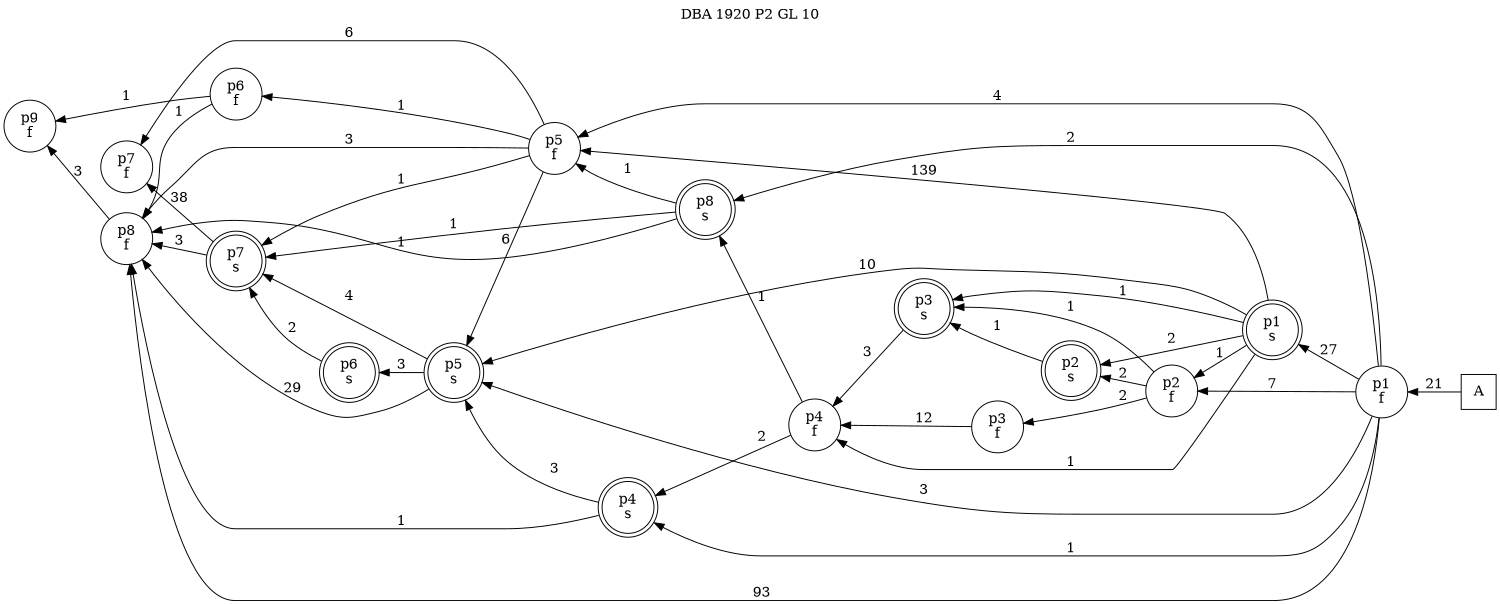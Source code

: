 digraph DBA_1920_P2_GL_10_GOOD {
labelloc="tl"
label= " DBA 1920 P2 GL 10 "
rankdir="RL";
graph [ size=" 10 , 10 !"]

"A" [shape="square" label="A"]
"p1_f" [shape="circle" label="p1
f"]
"p2_f" [shape="circle" label="p2
f"]
"p3_f" [shape="circle" label="p3
f"]
"p1_s" [shape="doublecircle" label="p1
s"]
"p2_s" [shape="doublecircle" label="p2
s"]
"p4_f" [shape="circle" label="p4
f"]
"p3_s" [shape="doublecircle" label="p3
s"]
"p4_s" [shape="doublecircle" label="p4
s"]
"p5_s" [shape="doublecircle" label="p5
s"]
"p6_s" [shape="doublecircle" label="p6
s"]
"p7_s" [shape="doublecircle" label="p7
s"]
"p5_f" [shape="circle" label="p5
f"]
"p8_f" [shape="circle" label="p8
f"]
"p9_f" [shape="circle" label="p9
f"]
"p7_f" [shape="circle" label="p7
f"]
"p8_s" [shape="doublecircle" label="p8
s"]
"p6_f" [shape="circle" label="p6
f"]
"A" -> "p1_f" [ label=21]
"p1_f" -> "p2_f" [ label=7]
"p1_f" -> "p1_s" [ label=27]
"p1_f" -> "p4_s" [ label=1]
"p1_f" -> "p5_s" [ label=3]
"p1_f" -> "p5_f" [ label=4]
"p1_f" -> "p8_f" [ label=93]
"p1_f" -> "p8_s" [ label=2]
"p2_f" -> "p3_f" [ label=2]
"p2_f" -> "p2_s" [ label=2]
"p2_f" -> "p3_s" [ label=1]
"p3_f" -> "p4_f" [ label=12]
"p1_s" -> "p2_f" [ label=1]
"p1_s" -> "p2_s" [ label=2]
"p1_s" -> "p4_f" [ label=1]
"p1_s" -> "p3_s" [ label=1]
"p1_s" -> "p5_s" [ label=10]
"p1_s" -> "p5_f" [ label=139]
"p2_s" -> "p3_s" [ label=1]
"p4_f" -> "p4_s" [ label=2]
"p4_f" -> "p8_s" [ label=1]
"p3_s" -> "p4_f" [ label=3]
"p4_s" -> "p5_s" [ label=3]
"p4_s" -> "p8_f" [ label=1]
"p5_s" -> "p6_s" [ label=3]
"p5_s" -> "p7_s" [ label=4]
"p5_s" -> "p8_f" [ label=29]
"p6_s" -> "p7_s" [ label=2]
"p7_s" -> "p8_f" [ label=3]
"p7_s" -> "p7_f" [ label=38]
"p5_f" -> "p5_s" [ label=6]
"p5_f" -> "p7_s" [ label=1]
"p5_f" -> "p8_f" [ label=3]
"p5_f" -> "p7_f" [ label=6]
"p5_f" -> "p6_f" [ label=1]
"p8_f" -> "p9_f" [ label=3]
"p8_s" -> "p7_s" [ label=1]
"p8_s" -> "p5_f" [ label=1]
"p8_s" -> "p8_f" [ label=1]
"p6_f" -> "p8_f" [ label=1]
"p6_f" -> "p9_f" [ label=1]
}
